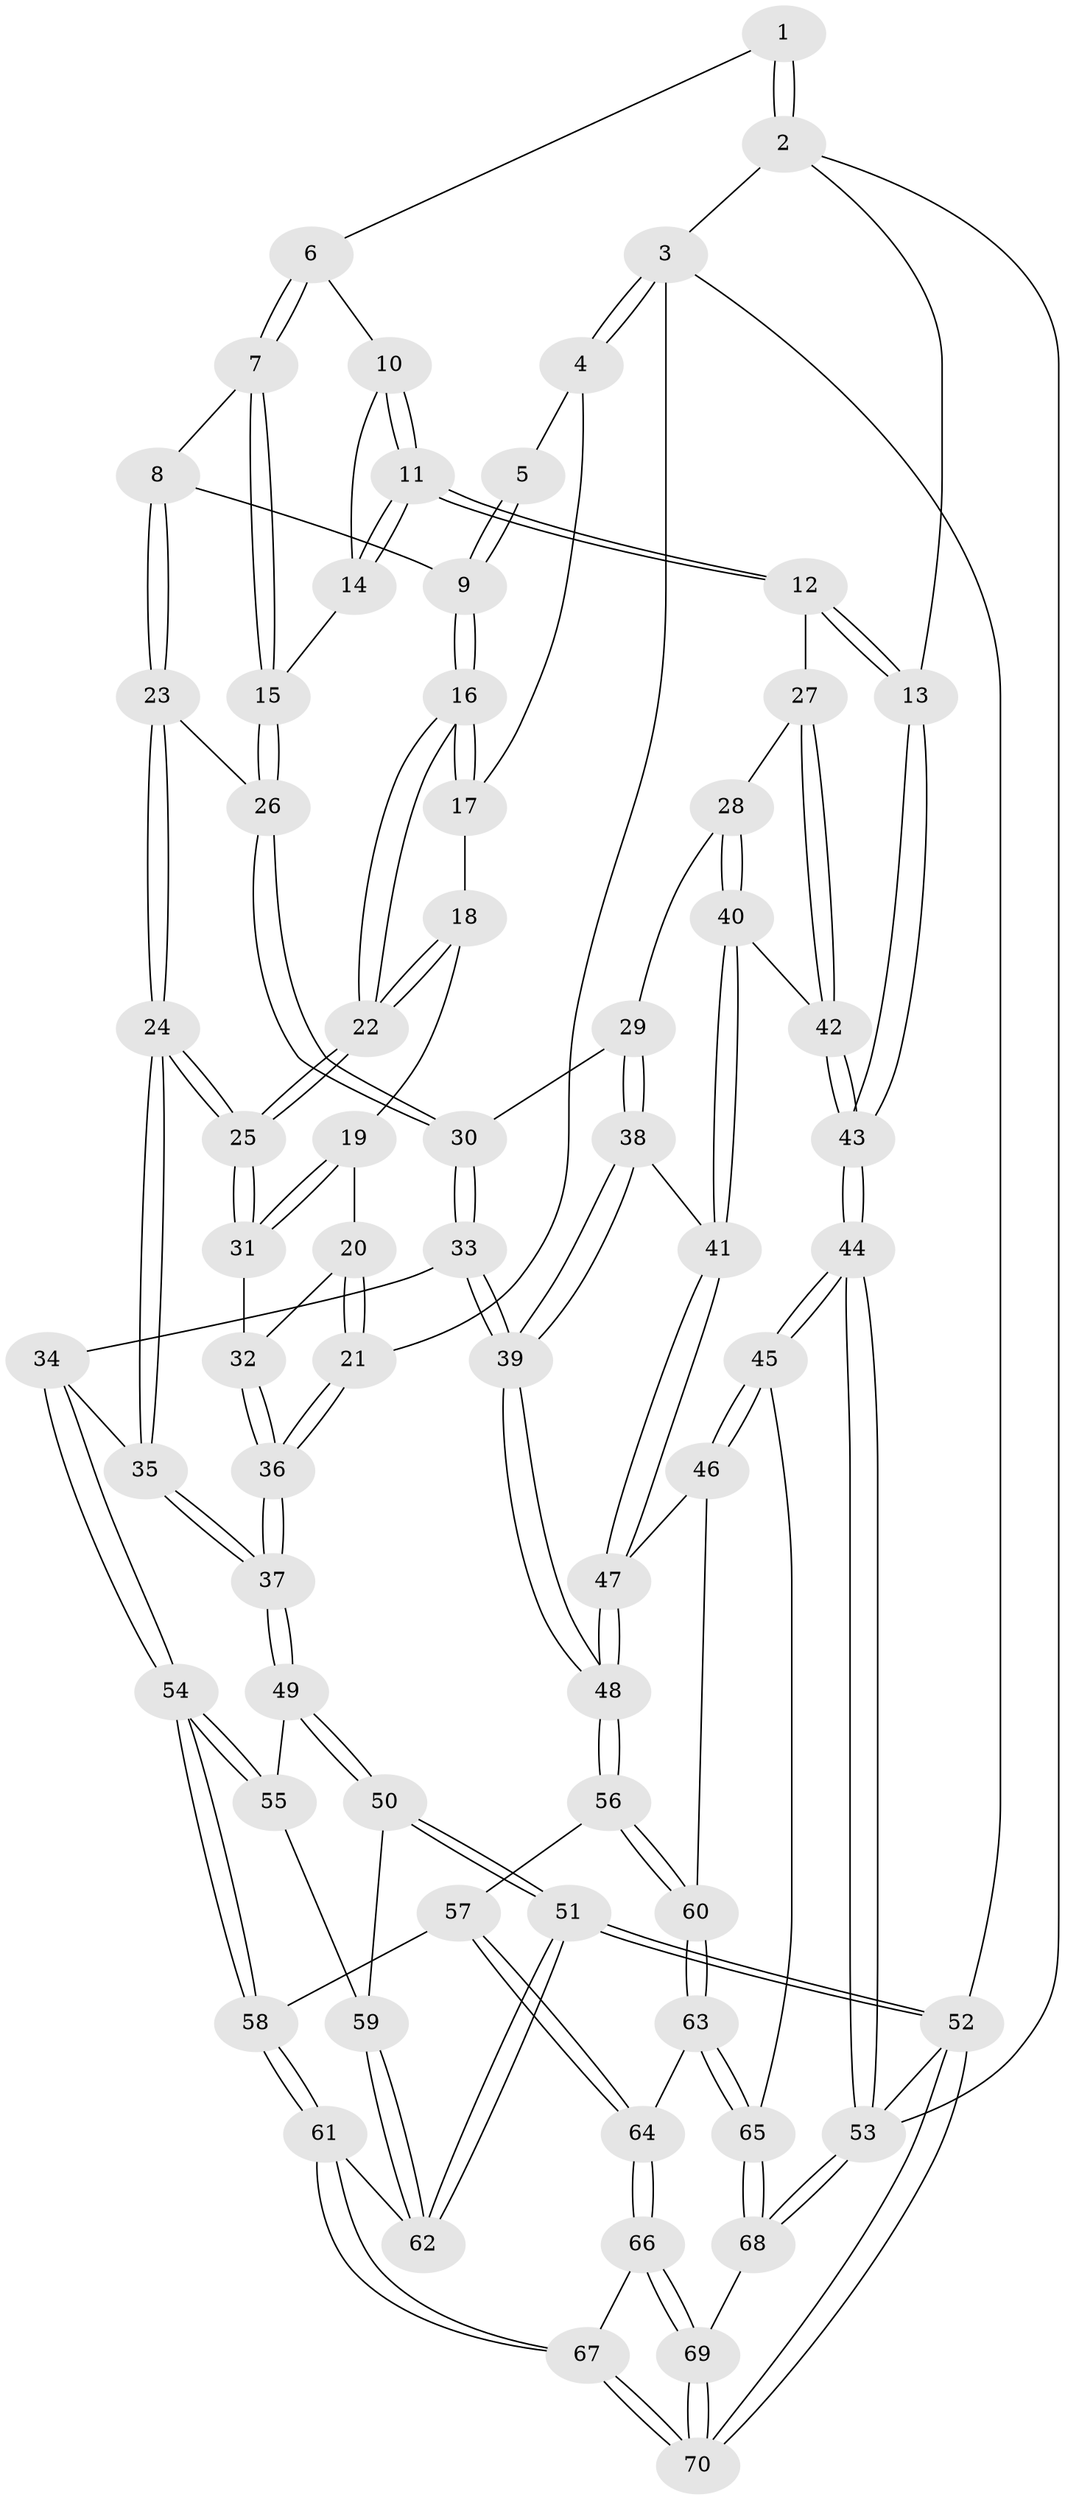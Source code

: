 // Generated by graph-tools (version 1.1) at 2025/27/03/09/25 03:27:15]
// undirected, 70 vertices, 172 edges
graph export_dot {
graph [start="1"]
  node [color=gray90,style=filled];
  1 [pos="+0.7062737032640373+0"];
  2 [pos="+1+0"];
  3 [pos="+0+0"];
  4 [pos="+0.2197382425121466+0"];
  5 [pos="+0.4021724806895975+0"];
  6 [pos="+0.7070132504595775+0"];
  7 [pos="+0.6540426463851811+0.018324890401384155"];
  8 [pos="+0.5405380140636771+0.10883559641326274"];
  9 [pos="+0.4747276033046326+0.08357033234490946"];
  10 [pos="+0.7330118604584492+0"];
  11 [pos="+0.9998192257591774+0.20821372977251015"];
  12 [pos="+1+0.22611418647339387"];
  13 [pos="+1+0.18619409490949215"];
  14 [pos="+0.8139132642898801+0.13797768894671578"];
  15 [pos="+0.7147191720588023+0.1479193180663833"];
  16 [pos="+0.39692790191691757+0.1354344185959415"];
  17 [pos="+0.22110075902791024+0"];
  18 [pos="+0.2072849770364024+0"];
  19 [pos="+0.12972335876071833+0.14639788796798658"];
  20 [pos="+0.01528946785820899+0.12923286157161654"];
  21 [pos="+0+0.02607221684351666"];
  22 [pos="+0.3435249625779552+0.2232706752421284"];
  23 [pos="+0.5737471326304766+0.21320690025511008"];
  24 [pos="+0.3213744885059204+0.37800590727936256"];
  25 [pos="+0.30996683893052285+0.3546761118363441"];
  26 [pos="+0.6549308795065016+0.24413124749387724"];
  27 [pos="+1+0.24619646495559488"];
  28 [pos="+0.7637897002545581+0.33629324267212096"];
  29 [pos="+0.7390060671391697+0.34153169131400374"];
  30 [pos="+0.6834509557857328+0.2994475943391542"];
  31 [pos="+0.18580746768576523+0.26900953739884415"];
  32 [pos="+0.03120039721535726+0.30433858931862096"];
  33 [pos="+0.4470011798167091+0.4552432186321055"];
  34 [pos="+0.32552430195803295+0.4096765974380226"];
  35 [pos="+0.325336521414237+0.408988557263404"];
  36 [pos="+0+0.39560732023624906"];
  37 [pos="+0+0.42058881005814075"];
  38 [pos="+0.7162971695469911+0.4363186166640388"];
  39 [pos="+0.6205806746562742+0.5867764957296081"];
  40 [pos="+0.8745323739039558+0.5056316063162091"];
  41 [pos="+0.8684865300114001+0.5118918444584928"];
  42 [pos="+0.909948622377289+0.4824840679066293"];
  43 [pos="+1+0.7864948304052108"];
  44 [pos="+1+0.808961082899573"];
  45 [pos="+1+0.7932322845038589"];
  46 [pos="+0.871734472007467+0.6275952852720194"];
  47 [pos="+0.8681856123671678+0.5127054886726151"];
  48 [pos="+0.623959138574486+0.5957541130807413"];
  49 [pos="+0+0.42445892663143847"];
  50 [pos="+0+0.6226170851990169"];
  51 [pos="+0+0.8828554463645832"];
  52 [pos="+0+1"];
  53 [pos="+1+1"];
  54 [pos="+0.26218256181479893+0.5352122238247797"];
  55 [pos="+0.09618427210877252+0.5403360906944621"];
  56 [pos="+0.6360461975452373+0.6571895366655734"];
  57 [pos="+0.34440719038965806+0.7065195252404579"];
  58 [pos="+0.2600893288209488+0.6777886144090786"];
  59 [pos="+0.019672686567392798+0.6557813304566021"];
  60 [pos="+0.6419222975375718+0.66891199019418"];
  61 [pos="+0.1963067157296247+0.7794716990348711"];
  62 [pos="+0.1560369269190826+0.772617587804573"];
  63 [pos="+0.642266474013883+0.6730152299567128"];
  64 [pos="+0.492106845092484+0.8498422309603662"];
  65 [pos="+0.7751332219171095+0.8670439436086255"];
  66 [pos="+0.47762982739534726+0.9294848191350505"];
  67 [pos="+0.20308793493939842+0.8200130950076028"];
  68 [pos="+0.6495699322267282+1"];
  69 [pos="+0.5350908865664481+1"];
  70 [pos="+0.11000987875690595+1"];
  1 -- 2;
  1 -- 2;
  1 -- 6;
  2 -- 3;
  2 -- 13;
  2 -- 53;
  3 -- 4;
  3 -- 4;
  3 -- 21;
  3 -- 52;
  4 -- 5;
  4 -- 17;
  5 -- 9;
  5 -- 9;
  6 -- 7;
  6 -- 7;
  6 -- 10;
  7 -- 8;
  7 -- 15;
  7 -- 15;
  8 -- 9;
  8 -- 23;
  8 -- 23;
  9 -- 16;
  9 -- 16;
  10 -- 11;
  10 -- 11;
  10 -- 14;
  11 -- 12;
  11 -- 12;
  11 -- 14;
  11 -- 14;
  12 -- 13;
  12 -- 13;
  12 -- 27;
  13 -- 43;
  13 -- 43;
  14 -- 15;
  15 -- 26;
  15 -- 26;
  16 -- 17;
  16 -- 17;
  16 -- 22;
  16 -- 22;
  17 -- 18;
  18 -- 19;
  18 -- 22;
  18 -- 22;
  19 -- 20;
  19 -- 31;
  19 -- 31;
  20 -- 21;
  20 -- 21;
  20 -- 32;
  21 -- 36;
  21 -- 36;
  22 -- 25;
  22 -- 25;
  23 -- 24;
  23 -- 24;
  23 -- 26;
  24 -- 25;
  24 -- 25;
  24 -- 35;
  24 -- 35;
  25 -- 31;
  25 -- 31;
  26 -- 30;
  26 -- 30;
  27 -- 28;
  27 -- 42;
  27 -- 42;
  28 -- 29;
  28 -- 40;
  28 -- 40;
  29 -- 30;
  29 -- 38;
  29 -- 38;
  30 -- 33;
  30 -- 33;
  31 -- 32;
  32 -- 36;
  32 -- 36;
  33 -- 34;
  33 -- 39;
  33 -- 39;
  34 -- 35;
  34 -- 54;
  34 -- 54;
  35 -- 37;
  35 -- 37;
  36 -- 37;
  36 -- 37;
  37 -- 49;
  37 -- 49;
  38 -- 39;
  38 -- 39;
  38 -- 41;
  39 -- 48;
  39 -- 48;
  40 -- 41;
  40 -- 41;
  40 -- 42;
  41 -- 47;
  41 -- 47;
  42 -- 43;
  42 -- 43;
  43 -- 44;
  43 -- 44;
  44 -- 45;
  44 -- 45;
  44 -- 53;
  44 -- 53;
  45 -- 46;
  45 -- 46;
  45 -- 65;
  46 -- 47;
  46 -- 60;
  47 -- 48;
  47 -- 48;
  48 -- 56;
  48 -- 56;
  49 -- 50;
  49 -- 50;
  49 -- 55;
  50 -- 51;
  50 -- 51;
  50 -- 59;
  51 -- 52;
  51 -- 52;
  51 -- 62;
  51 -- 62;
  52 -- 70;
  52 -- 70;
  52 -- 53;
  53 -- 68;
  53 -- 68;
  54 -- 55;
  54 -- 55;
  54 -- 58;
  54 -- 58;
  55 -- 59;
  56 -- 57;
  56 -- 60;
  56 -- 60;
  57 -- 58;
  57 -- 64;
  57 -- 64;
  58 -- 61;
  58 -- 61;
  59 -- 62;
  59 -- 62;
  60 -- 63;
  60 -- 63;
  61 -- 62;
  61 -- 67;
  61 -- 67;
  63 -- 64;
  63 -- 65;
  63 -- 65;
  64 -- 66;
  64 -- 66;
  65 -- 68;
  65 -- 68;
  66 -- 67;
  66 -- 69;
  66 -- 69;
  67 -- 70;
  67 -- 70;
  68 -- 69;
  69 -- 70;
  69 -- 70;
}

